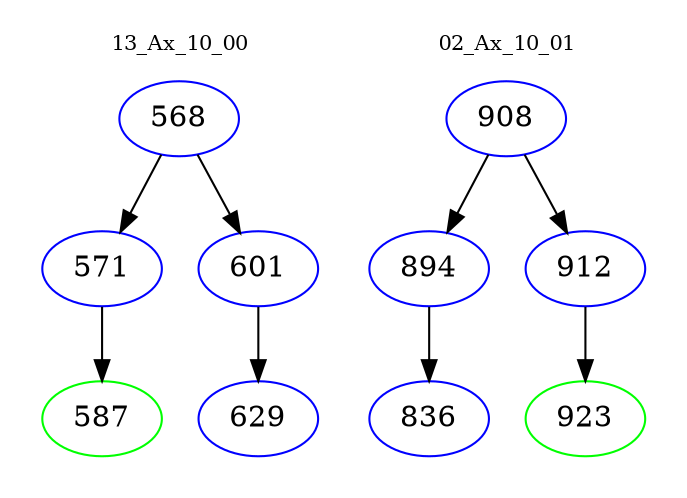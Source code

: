 digraph{
subgraph cluster_0 {
color = white
label = "13_Ax_10_00";
fontsize=10;
T0_568 [label="568", color="blue"]
T0_568 -> T0_571 [color="black"]
T0_571 [label="571", color="blue"]
T0_571 -> T0_587 [color="black"]
T0_587 [label="587", color="green"]
T0_568 -> T0_601 [color="black"]
T0_601 [label="601", color="blue"]
T0_601 -> T0_629 [color="black"]
T0_629 [label="629", color="blue"]
}
subgraph cluster_1 {
color = white
label = "02_Ax_10_01";
fontsize=10;
T1_908 [label="908", color="blue"]
T1_908 -> T1_894 [color="black"]
T1_894 [label="894", color="blue"]
T1_894 -> T1_836 [color="black"]
T1_836 [label="836", color="blue"]
T1_908 -> T1_912 [color="black"]
T1_912 [label="912", color="blue"]
T1_912 -> T1_923 [color="black"]
T1_923 [label="923", color="green"]
}
}
